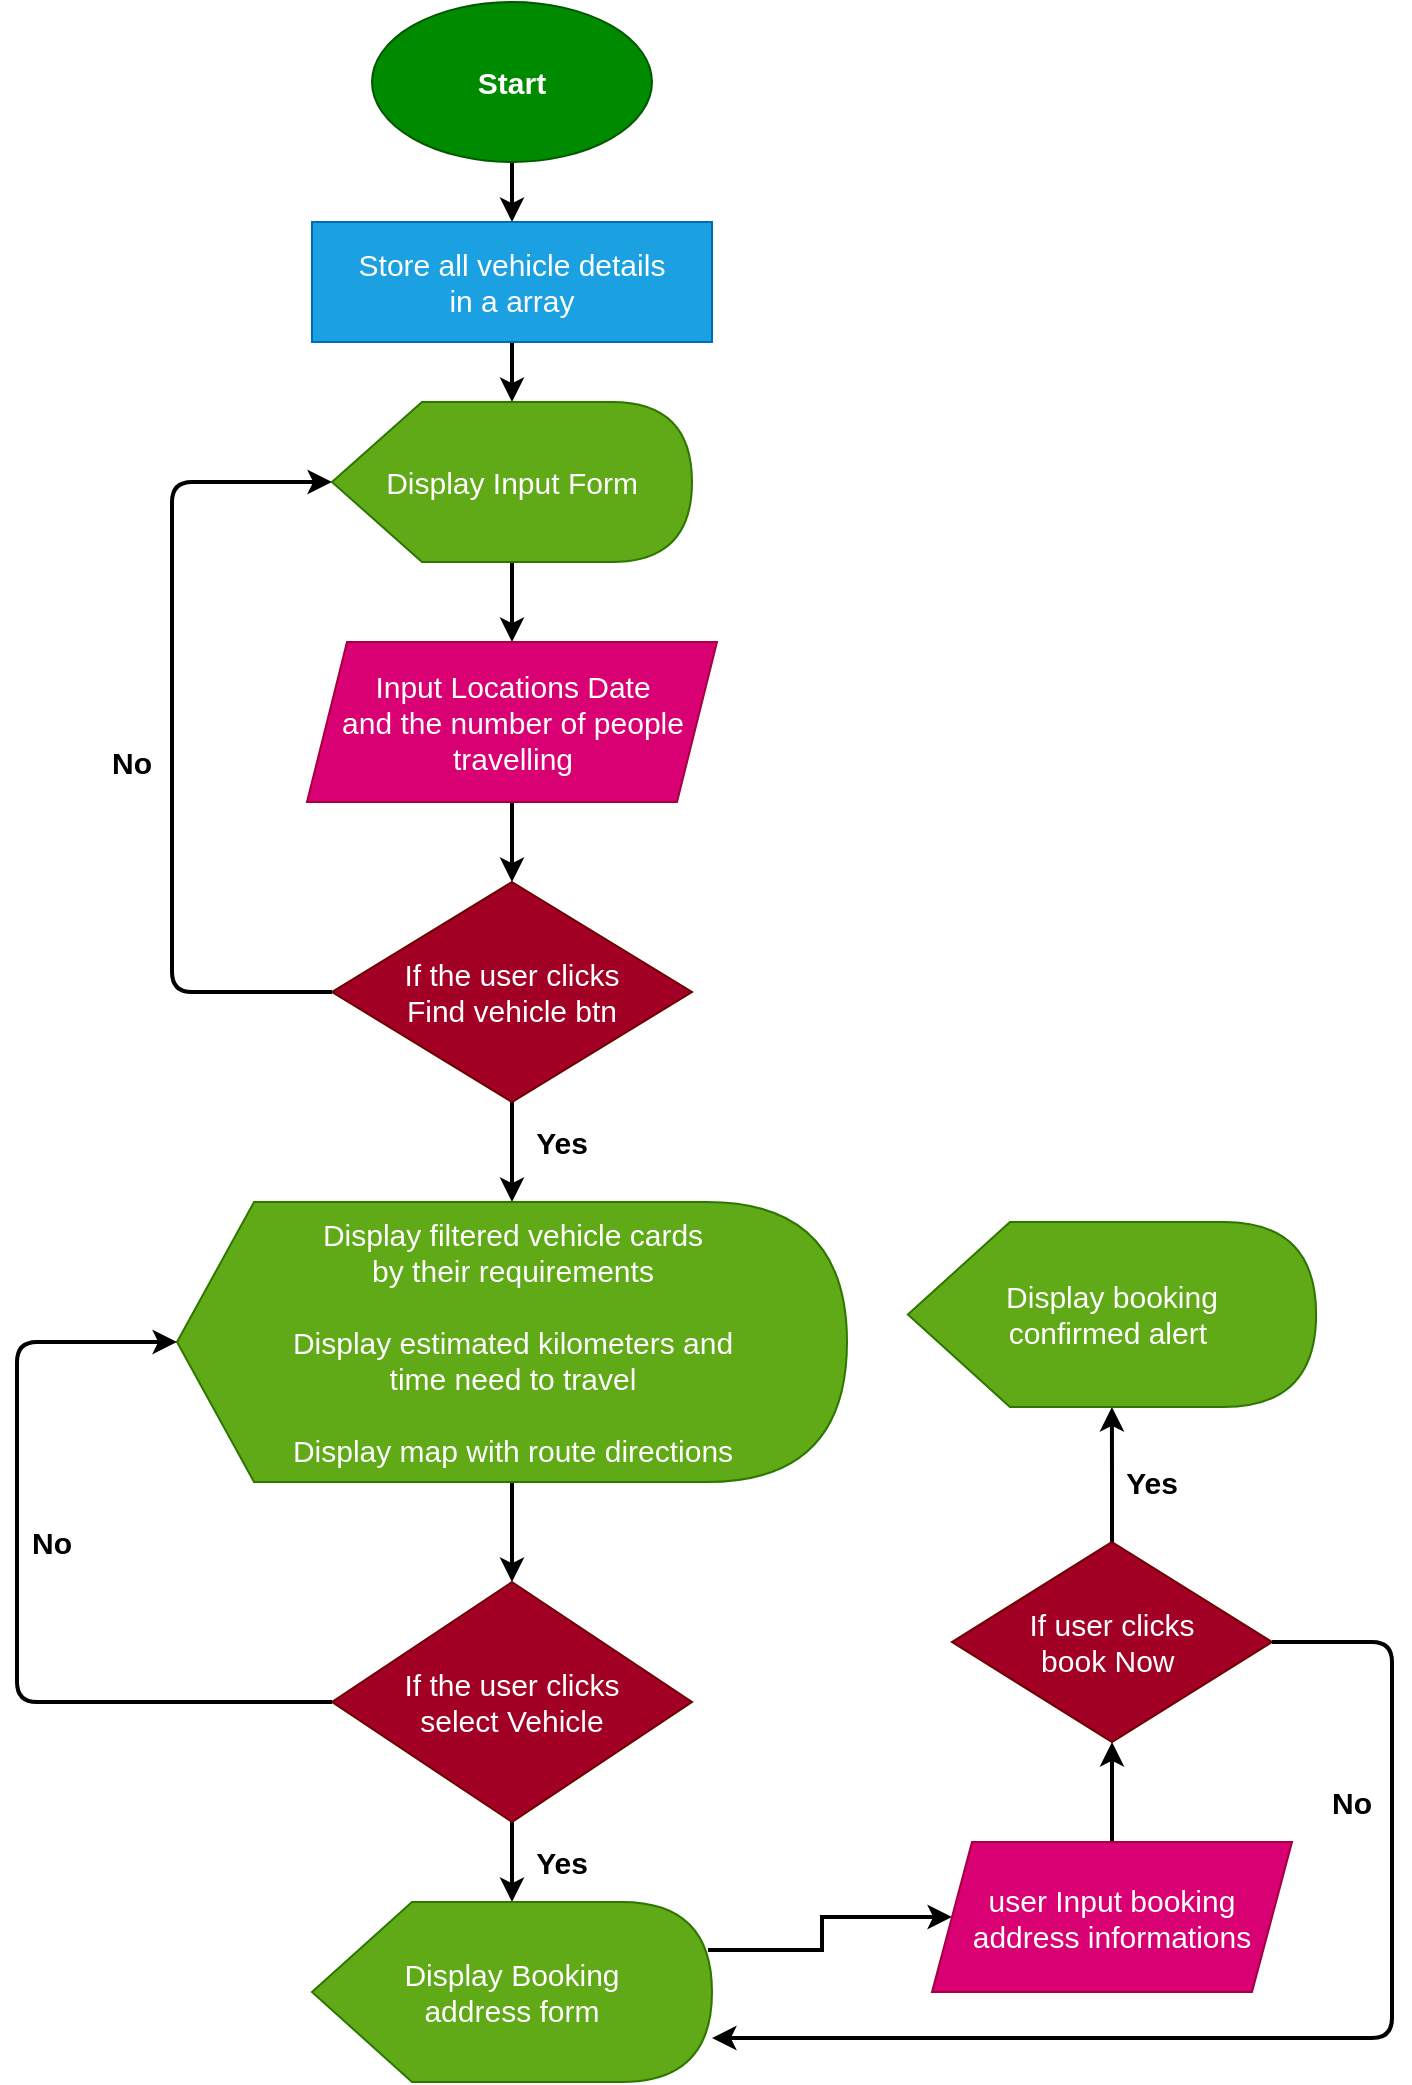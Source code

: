 <mxfile version="13.10.9" type="device"><diagram id="Q4vqaoEPTyYj_jwCbfAW" name="Page-1"><mxGraphModel dx="2037" dy="1053" grid="1" gridSize="10" guides="1" tooltips="1" connect="1" arrows="1" fold="1" page="1" pageScale="1" pageWidth="850" pageHeight="1100" math="0" shadow="0"><root><mxCell id="0"/><mxCell id="1" parent="0"/><mxCell id="Nsj1SBo8g7sx-jxnhT1Q-3" value="" style="edgeStyle=orthogonalEdgeStyle;rounded=0;orthogonalLoop=1;jettySize=auto;html=1;strokeWidth=2;" edge="1" parent="1" source="Nsj1SBo8g7sx-jxnhT1Q-1" target="Nsj1SBo8g7sx-jxnhT1Q-2"><mxGeometry relative="1" as="geometry"/></mxCell><mxCell id="Nsj1SBo8g7sx-jxnhT1Q-1" value="&lt;font style=&quot;font-size: 15px&quot;&gt;&lt;b&gt;Start&lt;/b&gt;&lt;/font&gt;" style="ellipse;whiteSpace=wrap;html=1;fillColor=#008a00;strokeColor=#005700;fontColor=#ffffff;" vertex="1" parent="1"><mxGeometry x="260" y="20" width="140" height="80" as="geometry"/></mxCell><mxCell id="Nsj1SBo8g7sx-jxnhT1Q-5" value="" style="edgeStyle=orthogonalEdgeStyle;rounded=0;orthogonalLoop=1;jettySize=auto;html=1;strokeWidth=2;" edge="1" parent="1" source="Nsj1SBo8g7sx-jxnhT1Q-2" target="Nsj1SBo8g7sx-jxnhT1Q-4"><mxGeometry relative="1" as="geometry"/></mxCell><mxCell id="Nsj1SBo8g7sx-jxnhT1Q-2" value="&lt;font style=&quot;font-size: 15px&quot;&gt;Store all vehicle details&lt;br&gt;in a array&lt;/font&gt;" style="whiteSpace=wrap;html=1;strokeColor=#006EAF;fillColor=#1ba1e2;fontColor=#ffffff;" vertex="1" parent="1"><mxGeometry x="230" y="130" width="200" height="60" as="geometry"/></mxCell><mxCell id="Nsj1SBo8g7sx-jxnhT1Q-7" value="" style="edgeStyle=orthogonalEdgeStyle;rounded=0;orthogonalLoop=1;jettySize=auto;html=1;strokeWidth=2;" edge="1" parent="1" source="Nsj1SBo8g7sx-jxnhT1Q-4" target="Nsj1SBo8g7sx-jxnhT1Q-6"><mxGeometry relative="1" as="geometry"/></mxCell><mxCell id="Nsj1SBo8g7sx-jxnhT1Q-4" value="&lt;font style=&quot;font-size: 15px&quot;&gt;Display Input Form&lt;/font&gt;" style="shape=display;whiteSpace=wrap;html=1;fillColor=#60a917;strokeColor=#2D7600;fontColor=#ffffff;" vertex="1" parent="1"><mxGeometry x="240" y="220" width="180" height="80" as="geometry"/></mxCell><mxCell id="Nsj1SBo8g7sx-jxnhT1Q-9" value="" style="edgeStyle=orthogonalEdgeStyle;rounded=0;orthogonalLoop=1;jettySize=auto;html=1;strokeWidth=2;" edge="1" parent="1" source="Nsj1SBo8g7sx-jxnhT1Q-6" target="Nsj1SBo8g7sx-jxnhT1Q-8"><mxGeometry relative="1" as="geometry"/></mxCell><mxCell id="Nsj1SBo8g7sx-jxnhT1Q-6" value="&lt;font style=&quot;font-size: 15px&quot;&gt;Input Locations Date&lt;br&gt;and the number of people travelling&lt;/font&gt;" style="shape=parallelogram;perimeter=parallelogramPerimeter;whiteSpace=wrap;html=1;fixedSize=1;fontColor=#ffffff;strokeColor=#A50040;fillColor=#d80073;" vertex="1" parent="1"><mxGeometry x="227.5" y="340" width="205" height="80" as="geometry"/></mxCell><mxCell id="Nsj1SBo8g7sx-jxnhT1Q-14" value="" style="edgeStyle=orthogonalEdgeStyle;rounded=0;orthogonalLoop=1;jettySize=auto;html=1;strokeWidth=2;" edge="1" parent="1" source="Nsj1SBo8g7sx-jxnhT1Q-8" target="Nsj1SBo8g7sx-jxnhT1Q-13"><mxGeometry relative="1" as="geometry"/></mxCell><mxCell id="Nsj1SBo8g7sx-jxnhT1Q-8" value="&lt;font style=&quot;font-size: 15px&quot;&gt;If the user clicks&lt;br&gt;Find vehicle btn&lt;/font&gt;" style="rhombus;whiteSpace=wrap;html=1;fontColor=#ffffff;strokeColor=#6F0000;fillColor=#a20025;" vertex="1" parent="1"><mxGeometry x="240" y="460" width="180" height="110" as="geometry"/></mxCell><mxCell id="Nsj1SBo8g7sx-jxnhT1Q-11" value="" style="edgeStyle=elbowEdgeStyle;elbow=horizontal;endArrow=classic;html=1;exitX=0;exitY=0.5;exitDx=0;exitDy=0;strokeWidth=2;" edge="1" parent="1" source="Nsj1SBo8g7sx-jxnhT1Q-8"><mxGeometry width="50" height="50" relative="1" as="geometry"><mxPoint x="190" y="310" as="sourcePoint"/><mxPoint x="240" y="260" as="targetPoint"/><Array as="points"><mxPoint x="160" y="400"/><mxPoint x="150" y="380"/></Array></mxGeometry></mxCell><mxCell id="Nsj1SBo8g7sx-jxnhT1Q-12" value="&lt;font style=&quot;font-size: 15px&quot;&gt;&lt;b&gt;No&lt;/b&gt;&lt;/font&gt;" style="text;html=1;strokeColor=none;fillColor=none;align=center;verticalAlign=middle;whiteSpace=wrap;rounded=0;" vertex="1" parent="1"><mxGeometry x="120" y="390" width="40" height="20" as="geometry"/></mxCell><mxCell id="Nsj1SBo8g7sx-jxnhT1Q-17" value="" style="edgeStyle=orthogonalEdgeStyle;rounded=0;orthogonalLoop=1;jettySize=auto;html=1;strokeWidth=2;" edge="1" parent="1" source="Nsj1SBo8g7sx-jxnhT1Q-13" target="Nsj1SBo8g7sx-jxnhT1Q-16"><mxGeometry relative="1" as="geometry"/></mxCell><mxCell id="Nsj1SBo8g7sx-jxnhT1Q-13" value="&lt;font style=&quot;font-size: 15px&quot;&gt;Display filtered vehicle cards&lt;br&gt;by their requirements&lt;br&gt;&lt;br&gt;Display estimated kilometers and&lt;br&gt;time need to travel&lt;br&gt;&lt;br&gt;Display map with route directions&lt;/font&gt;" style="shape=display;whiteSpace=wrap;html=1;fillColor=#60a917;strokeColor=#2D7600;fontColor=#ffffff;size=0.115;" vertex="1" parent="1"><mxGeometry x="162.5" y="620" width="335" height="140" as="geometry"/></mxCell><mxCell id="Nsj1SBo8g7sx-jxnhT1Q-15" value="&lt;font style=&quot;font-size: 15px&quot;&gt;&lt;b&gt;Yes&lt;/b&gt;&lt;/font&gt;" style="text;html=1;strokeColor=none;fillColor=none;align=center;verticalAlign=middle;whiteSpace=wrap;rounded=0;" vertex="1" parent="1"><mxGeometry x="335" y="940" width="40" height="20" as="geometry"/></mxCell><mxCell id="Nsj1SBo8g7sx-jxnhT1Q-21" value="" style="edgeStyle=orthogonalEdgeStyle;rounded=0;orthogonalLoop=1;jettySize=auto;html=1;strokeWidth=2;" edge="1" parent="1" source="Nsj1SBo8g7sx-jxnhT1Q-16" target="Nsj1SBo8g7sx-jxnhT1Q-20"><mxGeometry relative="1" as="geometry"/></mxCell><mxCell id="Nsj1SBo8g7sx-jxnhT1Q-16" value="&lt;font style=&quot;font-size: 15px&quot;&gt;If the user clicks&lt;br&gt;select Vehicle&lt;/font&gt;" style="rhombus;whiteSpace=wrap;html=1;fontColor=#ffffff;strokeColor=#6F0000;fillColor=#a20025;" vertex="1" parent="1"><mxGeometry x="240" y="810" width="180" height="120" as="geometry"/></mxCell><mxCell id="Nsj1SBo8g7sx-jxnhT1Q-18" value="" style="edgeStyle=elbowEdgeStyle;elbow=horizontal;endArrow=classic;html=1;exitX=0;exitY=0.5;exitDx=0;exitDy=0;strokeWidth=2;entryX=0;entryY=0.5;entryDx=0;entryDy=0;entryPerimeter=0;" edge="1" parent="1" source="Nsj1SBo8g7sx-jxnhT1Q-16" target="Nsj1SBo8g7sx-jxnhT1Q-13"><mxGeometry width="50" height="50" relative="1" as="geometry"><mxPoint x="162.5" y="925" as="sourcePoint"/><mxPoint x="162.5" y="670" as="targetPoint"/><Array as="points"><mxPoint x="82.5" y="810"/><mxPoint x="72.5" y="790"/></Array></mxGeometry></mxCell><mxCell id="Nsj1SBo8g7sx-jxnhT1Q-19" value="&lt;font style=&quot;font-size: 15px&quot;&gt;&lt;b&gt;No&lt;/b&gt;&lt;/font&gt;" style="text;html=1;strokeColor=none;fillColor=none;align=center;verticalAlign=middle;whiteSpace=wrap;rounded=0;" vertex="1" parent="1"><mxGeometry x="80" y="780" width="40" height="20" as="geometry"/></mxCell><mxCell id="Nsj1SBo8g7sx-jxnhT1Q-23" value="" style="edgeStyle=orthogonalEdgeStyle;rounded=0;orthogonalLoop=1;jettySize=auto;html=1;strokeWidth=2;exitX=0.99;exitY=0.267;exitDx=0;exitDy=0;exitPerimeter=0;" edge="1" parent="1" source="Nsj1SBo8g7sx-jxnhT1Q-20" target="Nsj1SBo8g7sx-jxnhT1Q-22"><mxGeometry relative="1" as="geometry"/></mxCell><mxCell id="Nsj1SBo8g7sx-jxnhT1Q-20" value="&lt;font style=&quot;font-size: 15px&quot;&gt;Display Booking&lt;br&gt;address form&lt;/font&gt;" style="shape=display;whiteSpace=wrap;html=1;fillColor=#60a917;strokeColor=#2D7600;fontColor=#ffffff;" vertex="1" parent="1"><mxGeometry x="230" y="970" width="200" height="90" as="geometry"/></mxCell><mxCell id="Nsj1SBo8g7sx-jxnhT1Q-25" value="" style="edgeStyle=orthogonalEdgeStyle;rounded=0;orthogonalLoop=1;jettySize=auto;html=1;strokeWidth=2;" edge="1" parent="1" source="Nsj1SBo8g7sx-jxnhT1Q-22" target="Nsj1SBo8g7sx-jxnhT1Q-24"><mxGeometry relative="1" as="geometry"/></mxCell><mxCell id="Nsj1SBo8g7sx-jxnhT1Q-22" value="&lt;font style=&quot;font-size: 15px&quot;&gt;user Input booking&lt;br&gt;address informations&lt;/font&gt;" style="shape=parallelogram;perimeter=parallelogramPerimeter;whiteSpace=wrap;html=1;fixedSize=1;fontColor=#ffffff;strokeColor=#A50040;fillColor=#d80073;" vertex="1" parent="1"><mxGeometry x="540" y="940" width="180" height="75" as="geometry"/></mxCell><mxCell id="Nsj1SBo8g7sx-jxnhT1Q-30" value="" style="edgeStyle=orthogonalEdgeStyle;rounded=0;orthogonalLoop=1;jettySize=auto;html=1;strokeWidth=2;" edge="1" parent="1" source="Nsj1SBo8g7sx-jxnhT1Q-24" target="Nsj1SBo8g7sx-jxnhT1Q-28"><mxGeometry relative="1" as="geometry"/></mxCell><mxCell id="Nsj1SBo8g7sx-jxnhT1Q-24" value="&lt;font style=&quot;font-size: 15px&quot;&gt;If user clicks&lt;br&gt;book Now&amp;nbsp;&lt;/font&gt;" style="rhombus;whiteSpace=wrap;html=1;fontColor=#ffffff;strokeColor=#6F0000;fillColor=#a20025;" vertex="1" parent="1"><mxGeometry x="550" y="790" width="160" height="100" as="geometry"/></mxCell><mxCell id="Nsj1SBo8g7sx-jxnhT1Q-26" value="" style="edgeStyle=elbowEdgeStyle;elbow=horizontal;endArrow=classic;html=1;strokeWidth=2;exitX=1;exitY=0.5;exitDx=0;exitDy=0;entryX=1;entryY=0.756;entryDx=0;entryDy=0;entryPerimeter=0;" edge="1" parent="1" source="Nsj1SBo8g7sx-jxnhT1Q-24" target="Nsj1SBo8g7sx-jxnhT1Q-20"><mxGeometry width="50" height="50" relative="1" as="geometry"><mxPoint x="720" y="860" as="sourcePoint"/><mxPoint x="700" y="1040" as="targetPoint"/><Array as="points"><mxPoint x="770" y="1010"/><mxPoint x="740" y="1040"/><mxPoint x="770" y="950"/><mxPoint x="760" y="950"/><mxPoint x="780" y="790"/><mxPoint x="720" y="880"/><mxPoint x="82.5" y="810"/><mxPoint x="72.5" y="790"/></Array></mxGeometry></mxCell><mxCell id="Nsj1SBo8g7sx-jxnhT1Q-27" value="&lt;font style=&quot;font-size: 15px&quot;&gt;&lt;b&gt;No&lt;/b&gt;&lt;/font&gt;" style="text;html=1;strokeColor=none;fillColor=none;align=center;verticalAlign=middle;whiteSpace=wrap;rounded=0;" vertex="1" parent="1"><mxGeometry x="730" y="910" width="40" height="20" as="geometry"/></mxCell><mxCell id="Nsj1SBo8g7sx-jxnhT1Q-28" value="&lt;font style=&quot;font-size: 15px&quot;&gt;Display booking&lt;br&gt;confirmed alert&amp;nbsp;&lt;/font&gt;" style="shape=display;whiteSpace=wrap;html=1;fillColor=#60a917;strokeColor=#2D7600;fontColor=#ffffff;" vertex="1" parent="1"><mxGeometry x="527.93" y="630" width="204.14" height="92.5" as="geometry"/></mxCell><mxCell id="Nsj1SBo8g7sx-jxnhT1Q-31" value="&lt;font style=&quot;font-size: 15px&quot;&gt;&lt;b&gt;Yes&lt;/b&gt;&lt;/font&gt;" style="text;html=1;strokeColor=none;fillColor=none;align=center;verticalAlign=middle;whiteSpace=wrap;rounded=0;" vertex="1" parent="1"><mxGeometry x="630" y="750" width="40" height="20" as="geometry"/></mxCell><mxCell id="Nsj1SBo8g7sx-jxnhT1Q-32" value="&lt;font style=&quot;font-size: 15px&quot;&gt;&lt;b&gt;Yes&lt;/b&gt;&lt;/font&gt;" style="text;html=1;strokeColor=none;fillColor=none;align=center;verticalAlign=middle;whiteSpace=wrap;rounded=0;" vertex="1" parent="1"><mxGeometry x="335" y="580" width="40" height="20" as="geometry"/></mxCell></root></mxGraphModel></diagram></mxfile>